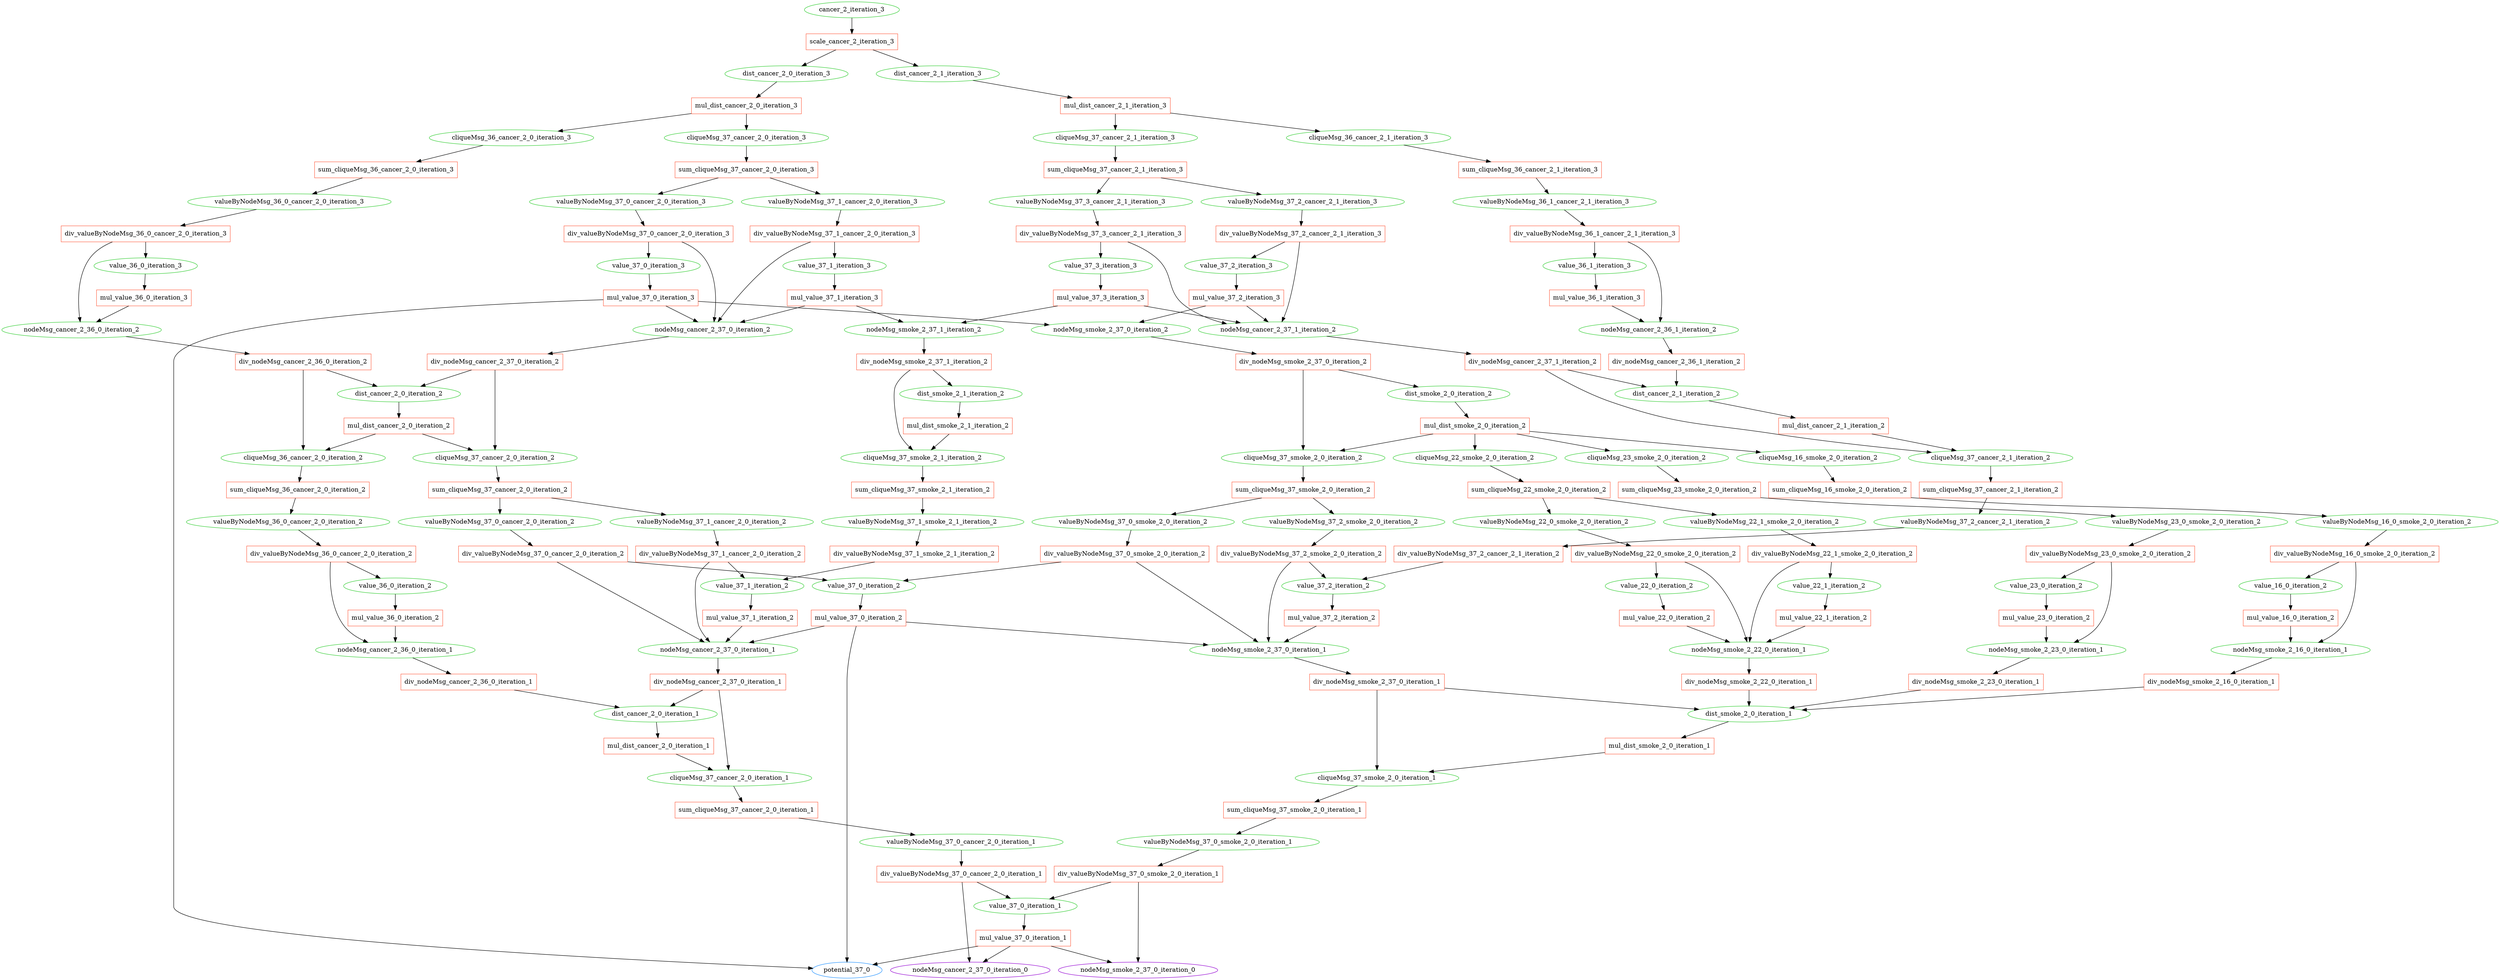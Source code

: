 digraph G {
0 [label="cancer_2_iteration_3", shape=oval, color=limegreen];
1 [label="scale_cancer_2_iteration_3", shape=box, color=tomato];
2 [label="dist_cancer_2_0_iteration_3", shape=oval, color=limegreen];
3 [label="mul_dist_cancer_2_0_iteration_3", shape=box, color=tomato];
4 [label="cliqueMsg_36_cancer_2_0_iteration_3", shape=oval, color=limegreen];
5 [label="sum_cliqueMsg_36_cancer_2_0_iteration_3", shape=box, color=tomato];
6 [label="valueByNodeMsg_36_0_cancer_2_0_iteration_3", shape=oval, color=limegreen];
7 [label="div_valueByNodeMsg_36_0_cancer_2_0_iteration_3", shape=box, color=tomato];
8 [label="value_36_0_iteration_3", shape=oval, color=limegreen];
9 [label="mul_value_36_0_iteration_3", shape=box, color=tomato];
10 [label="nodeMsg_cancer_2_36_0_iteration_2", shape=oval, color=limegreen];
11 [label="div_nodeMsg_cancer_2_36_0_iteration_2", shape=box, color=tomato];
12 [label="dist_cancer_2_0_iteration_2", shape=oval, color=limegreen];
13 [label="mul_dist_cancer_2_0_iteration_2", shape=box, color=tomato];
14 [label="cliqueMsg_36_cancer_2_0_iteration_2", shape=oval, color=limegreen];
15 [label="sum_cliqueMsg_36_cancer_2_0_iteration_2", shape=box, color=tomato];
16 [label="valueByNodeMsg_36_0_cancer_2_0_iteration_2", shape=oval, color=limegreen];
17 [label="div_valueByNodeMsg_36_0_cancer_2_0_iteration_2", shape=box, color=tomato];
18 [label="value_36_0_iteration_2", shape=oval, color=limegreen];
19 [label="mul_value_36_0_iteration_2", shape=box, color=tomato];
20 [label="nodeMsg_cancer_2_36_0_iteration_1", shape=oval, color=limegreen];
21 [label="div_nodeMsg_cancer_2_36_0_iteration_1", shape=box, color=tomato];
22 [label="dist_cancer_2_0_iteration_1", shape=oval, color=limegreen];
23 [label="mul_dist_cancer_2_0_iteration_1", shape=box, color=tomato];
24 [label="cliqueMsg_37_cancer_2_0_iteration_1", shape=oval, color=limegreen];
25 [label="sum_cliqueMsg_37_cancer_2_0_iteration_1", shape=box, color=tomato];
26 [label="valueByNodeMsg_37_0_cancer_2_0_iteration_1", shape=oval, color=limegreen];
27 [label="div_valueByNodeMsg_37_0_cancer_2_0_iteration_1", shape=box, color=tomato];
28 [label="value_37_0_iteration_1", shape=oval, color=limegreen];
29 [label="mul_value_37_0_iteration_1", shape=box, color=tomato];
30 [label="potential_37_0", shape=oval, color=dodgerblue];
31 [label="nodeMsg_smoke_2_37_0_iteration_0", shape=oval, color=darkviolet];
32 [label="nodeMsg_cancer_2_37_0_iteration_0", shape=oval, color=darkviolet];
33 [label="cliqueMsg_37_cancer_2_0_iteration_2", shape=oval, color=limegreen];
34 [label="sum_cliqueMsg_37_cancer_2_0_iteration_2", shape=box, color=tomato];
35 [label="valueByNodeMsg_37_0_cancer_2_0_iteration_2", shape=oval, color=limegreen];
36 [label="div_valueByNodeMsg_37_0_cancer_2_0_iteration_2", shape=box, color=tomato];
37 [label="value_37_0_iteration_2", shape=oval, color=limegreen];
38 [label="mul_value_37_0_iteration_2", shape=box, color=tomato];
39 [label="nodeMsg_smoke_2_37_0_iteration_1", shape=oval, color=limegreen];
40 [label="div_nodeMsg_smoke_2_37_0_iteration_1", shape=box, color=tomato];
41 [label="dist_smoke_2_0_iteration_1", shape=oval, color=limegreen];
42 [label="mul_dist_smoke_2_0_iteration_1", shape=box, color=tomato];
43 [label="cliqueMsg_37_smoke_2_0_iteration_1", shape=oval, color=limegreen];
44 [label="sum_cliqueMsg_37_smoke_2_0_iteration_1", shape=box, color=tomato];
45 [label="valueByNodeMsg_37_0_smoke_2_0_iteration_1", shape=oval, color=limegreen];
46 [label="div_valueByNodeMsg_37_0_smoke_2_0_iteration_1", shape=box, color=tomato];
47 [label="nodeMsg_cancer_2_37_0_iteration_1", shape=oval, color=limegreen];
48 [label="div_nodeMsg_cancer_2_37_0_iteration_1", shape=box, color=tomato];
49 [label="valueByNodeMsg_37_1_cancer_2_0_iteration_2", shape=oval, color=limegreen];
50 [label="div_valueByNodeMsg_37_1_cancer_2_0_iteration_2", shape=box, color=tomato];
51 [label="value_37_1_iteration_2", shape=oval, color=limegreen];
52 [label="mul_value_37_1_iteration_2", shape=box, color=tomato];
53 [label="cliqueMsg_37_cancer_2_0_iteration_3", shape=oval, color=limegreen];
54 [label="sum_cliqueMsg_37_cancer_2_0_iteration_3", shape=box, color=tomato];
55 [label="valueByNodeMsg_37_0_cancer_2_0_iteration_3", shape=oval, color=limegreen];
56 [label="div_valueByNodeMsg_37_0_cancer_2_0_iteration_3", shape=box, color=tomato];
57 [label="value_37_0_iteration_3", shape=oval, color=limegreen];
58 [label="mul_value_37_0_iteration_3", shape=box, color=tomato];
59 [label="nodeMsg_smoke_2_37_0_iteration_2", shape=oval, color=limegreen];
60 [label="div_nodeMsg_smoke_2_37_0_iteration_2", shape=box, color=tomato];
61 [label="dist_smoke_2_0_iteration_2", shape=oval, color=limegreen];
62 [label="mul_dist_smoke_2_0_iteration_2", shape=box, color=tomato];
63 [label="cliqueMsg_16_smoke_2_0_iteration_2", shape=oval, color=limegreen];
64 [label="sum_cliqueMsg_16_smoke_2_0_iteration_2", shape=box, color=tomato];
65 [label="valueByNodeMsg_16_0_smoke_2_0_iteration_2", shape=oval, color=limegreen];
66 [label="div_valueByNodeMsg_16_0_smoke_2_0_iteration_2", shape=box, color=tomato];
67 [label="value_16_0_iteration_2", shape=oval, color=limegreen];
68 [label="mul_value_16_0_iteration_2", shape=box, color=tomato];
69 [label="nodeMsg_smoke_2_16_0_iteration_1", shape=oval, color=limegreen];
70 [label="div_nodeMsg_smoke_2_16_0_iteration_1", shape=box, color=tomato];
71 [label="cliqueMsg_22_smoke_2_0_iteration_2", shape=oval, color=limegreen];
72 [label="sum_cliqueMsg_22_smoke_2_0_iteration_2", shape=box, color=tomato];
73 [label="valueByNodeMsg_22_0_smoke_2_0_iteration_2", shape=oval, color=limegreen];
74 [label="div_valueByNodeMsg_22_0_smoke_2_0_iteration_2", shape=box, color=tomato];
75 [label="value_22_0_iteration_2", shape=oval, color=limegreen];
76 [label="mul_value_22_0_iteration_2", shape=box, color=tomato];
77 [label="nodeMsg_smoke_2_22_0_iteration_1", shape=oval, color=limegreen];
78 [label="div_nodeMsg_smoke_2_22_0_iteration_1", shape=box, color=tomato];
79 [label="valueByNodeMsg_22_1_smoke_2_0_iteration_2", shape=oval, color=limegreen];
80 [label="div_valueByNodeMsg_22_1_smoke_2_0_iteration_2", shape=box, color=tomato];
81 [label="value_22_1_iteration_2", shape=oval, color=limegreen];
82 [label="mul_value_22_1_iteration_2", shape=box, color=tomato];
83 [label="cliqueMsg_23_smoke_2_0_iteration_2", shape=oval, color=limegreen];
84 [label="sum_cliqueMsg_23_smoke_2_0_iteration_2", shape=box, color=tomato];
85 [label="valueByNodeMsg_23_0_smoke_2_0_iteration_2", shape=oval, color=limegreen];
86 [label="div_valueByNodeMsg_23_0_smoke_2_0_iteration_2", shape=box, color=tomato];
87 [label="value_23_0_iteration_2", shape=oval, color=limegreen];
88 [label="mul_value_23_0_iteration_2", shape=box, color=tomato];
89 [label="nodeMsg_smoke_2_23_0_iteration_1", shape=oval, color=limegreen];
90 [label="div_nodeMsg_smoke_2_23_0_iteration_1", shape=box, color=tomato];
91 [label="cliqueMsg_37_smoke_2_0_iteration_2", shape=oval, color=limegreen];
92 [label="sum_cliqueMsg_37_smoke_2_0_iteration_2", shape=box, color=tomato];
93 [label="valueByNodeMsg_37_0_smoke_2_0_iteration_2", shape=oval, color=limegreen];
94 [label="div_valueByNodeMsg_37_0_smoke_2_0_iteration_2", shape=box, color=tomato];
95 [label="valueByNodeMsg_37_2_smoke_2_0_iteration_2", shape=oval, color=limegreen];
96 [label="div_valueByNodeMsg_37_2_smoke_2_0_iteration_2", shape=box, color=tomato];
97 [label="value_37_2_iteration_2", shape=oval, color=limegreen];
98 [label="mul_value_37_2_iteration_2", shape=box, color=tomato];
99 [label="nodeMsg_cancer_2_37_0_iteration_2", shape=oval, color=limegreen];
100 [label="div_nodeMsg_cancer_2_37_0_iteration_2", shape=box, color=tomato];
101 [label="valueByNodeMsg_37_1_cancer_2_0_iteration_3", shape=oval, color=limegreen];
102 [label="div_valueByNodeMsg_37_1_cancer_2_0_iteration_3", shape=box, color=tomato];
103 [label="value_37_1_iteration_3", shape=oval, color=limegreen];
104 [label="mul_value_37_1_iteration_3", shape=box, color=tomato];
105 [label="nodeMsg_smoke_2_37_1_iteration_2", shape=oval, color=limegreen];
106 [label="div_nodeMsg_smoke_2_37_1_iteration_2", shape=box, color=tomato];
107 [label="dist_smoke_2_1_iteration_2", shape=oval, color=limegreen];
108 [label="mul_dist_smoke_2_1_iteration_2", shape=box, color=tomato];
109 [label="cliqueMsg_37_smoke_2_1_iteration_2", shape=oval, color=limegreen];
110 [label="sum_cliqueMsg_37_smoke_2_1_iteration_2", shape=box, color=tomato];
111 [label="valueByNodeMsg_37_1_smoke_2_1_iteration_2", shape=oval, color=limegreen];
112 [label="div_valueByNodeMsg_37_1_smoke_2_1_iteration_2", shape=box, color=tomato];
113 [label="dist_cancer_2_1_iteration_3", shape=oval, color=limegreen];
114 [label="mul_dist_cancer_2_1_iteration_3", shape=box, color=tomato];
115 [label="cliqueMsg_36_cancer_2_1_iteration_3", shape=oval, color=limegreen];
116 [label="sum_cliqueMsg_36_cancer_2_1_iteration_3", shape=box, color=tomato];
117 [label="valueByNodeMsg_36_1_cancer_2_1_iteration_3", shape=oval, color=limegreen];
118 [label="div_valueByNodeMsg_36_1_cancer_2_1_iteration_3", shape=box, color=tomato];
119 [label="value_36_1_iteration_3", shape=oval, color=limegreen];
120 [label="mul_value_36_1_iteration_3", shape=box, color=tomato];
121 [label="nodeMsg_cancer_2_36_1_iteration_2", shape=oval, color=limegreen];
122 [label="div_nodeMsg_cancer_2_36_1_iteration_2", shape=box, color=tomato];
123 [label="dist_cancer_2_1_iteration_2", shape=oval, color=limegreen];
124 [label="mul_dist_cancer_2_1_iteration_2", shape=box, color=tomato];
125 [label="cliqueMsg_37_cancer_2_1_iteration_2", shape=oval, color=limegreen];
126 [label="sum_cliqueMsg_37_cancer_2_1_iteration_2", shape=box, color=tomato];
127 [label="valueByNodeMsg_37_2_cancer_2_1_iteration_2", shape=oval, color=limegreen];
128 [label="div_valueByNodeMsg_37_2_cancer_2_1_iteration_2", shape=box, color=tomato];
129 [label="cliqueMsg_37_cancer_2_1_iteration_3", shape=oval, color=limegreen];
130 [label="sum_cliqueMsg_37_cancer_2_1_iteration_3", shape=box, color=tomato];
131 [label="valueByNodeMsg_37_2_cancer_2_1_iteration_3", shape=oval, color=limegreen];
132 [label="div_valueByNodeMsg_37_2_cancer_2_1_iteration_3", shape=box, color=tomato];
133 [label="value_37_2_iteration_3", shape=oval, color=limegreen];
134 [label="mul_value_37_2_iteration_3", shape=box, color=tomato];
135 [label="nodeMsg_cancer_2_37_1_iteration_2", shape=oval, color=limegreen];
136 [label="div_nodeMsg_cancer_2_37_1_iteration_2", shape=box, color=tomato];
137 [label="valueByNodeMsg_37_3_cancer_2_1_iteration_3", shape=oval, color=limegreen];
138 [label="div_valueByNodeMsg_37_3_cancer_2_1_iteration_3", shape=box, color=tomato];
139 [label="value_37_3_iteration_3", shape=oval, color=limegreen];
140 [label="mul_value_37_3_iteration_3", shape=box, color=tomato];
0->1 ;
1->2 ;
1->113 ;
2->3 ;
3->4 ;
3->53 ;
4->5 ;
5->6 ;
6->7 ;
7->8 ;
7->10 ;
8->9 ;
9->10 ;
10->11 ;
11->12 ;
11->14 ;
12->13 ;
13->14 ;
13->33 ;
14->15 ;
15->16 ;
16->17 ;
17->18 ;
17->20 ;
18->19 ;
19->20 ;
20->21 ;
21->22 ;
22->23 ;
23->24 ;
24->25 ;
25->26 ;
26->27 ;
27->28 ;
27->32 ;
28->29 ;
29->30 ;
29->31 ;
29->32 ;
33->34 ;
34->35 ;
34->49 ;
35->36 ;
36->37 ;
36->47 ;
37->38 ;
38->30 ;
38->39 ;
38->47 ;
39->40 ;
40->41 ;
40->43 ;
41->42 ;
42->43 ;
43->44 ;
44->45 ;
45->46 ;
46->28 ;
46->31 ;
47->48 ;
48->22 ;
48->24 ;
49->50 ;
50->51 ;
50->47 ;
51->52 ;
52->47 ;
53->54 ;
54->55 ;
54->101 ;
55->56 ;
56->57 ;
56->99 ;
57->58 ;
58->30 ;
58->59 ;
58->99 ;
59->60 ;
60->61 ;
60->91 ;
61->62 ;
62->63 ;
62->71 ;
62->83 ;
62->91 ;
63->64 ;
64->65 ;
65->66 ;
66->67 ;
66->69 ;
67->68 ;
68->69 ;
69->70 ;
70->41 ;
71->72 ;
72->73 ;
72->79 ;
73->74 ;
74->75 ;
74->77 ;
75->76 ;
76->77 ;
77->78 ;
78->41 ;
79->80 ;
80->81 ;
80->77 ;
81->82 ;
82->77 ;
83->84 ;
84->85 ;
85->86 ;
86->87 ;
86->89 ;
87->88 ;
88->89 ;
89->90 ;
90->41 ;
91->92 ;
92->93 ;
92->95 ;
93->94 ;
94->37 ;
94->39 ;
95->96 ;
96->97 ;
96->39 ;
97->98 ;
98->39 ;
99->100 ;
100->12 ;
100->33 ;
101->102 ;
102->103 ;
102->99 ;
103->104 ;
104->105 ;
104->99 ;
105->106 ;
106->107 ;
106->109 ;
107->108 ;
108->109 ;
109->110 ;
110->111 ;
111->112 ;
112->51 ;
113->114 ;
114->115 ;
114->129 ;
115->116 ;
116->117 ;
117->118 ;
118->119 ;
118->121 ;
119->120 ;
120->121 ;
121->122 ;
122->123 ;
123->124 ;
124->125 ;
125->126 ;
126->127 ;
127->128 ;
128->97 ;
129->130 ;
130->131 ;
130->137 ;
131->132 ;
132->133 ;
132->135 ;
133->134 ;
134->59 ;
134->135 ;
135->136 ;
136->123 ;
136->125 ;
137->138 ;
138->139 ;
138->135 ;
139->140 ;
140->105 ;
140->135 ;
}

